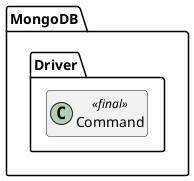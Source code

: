 @startuml
set namespaceSeparator \\
hide members
hide << alias >> circle

class MongoDB\\Driver\\Command << final >>
@enduml
